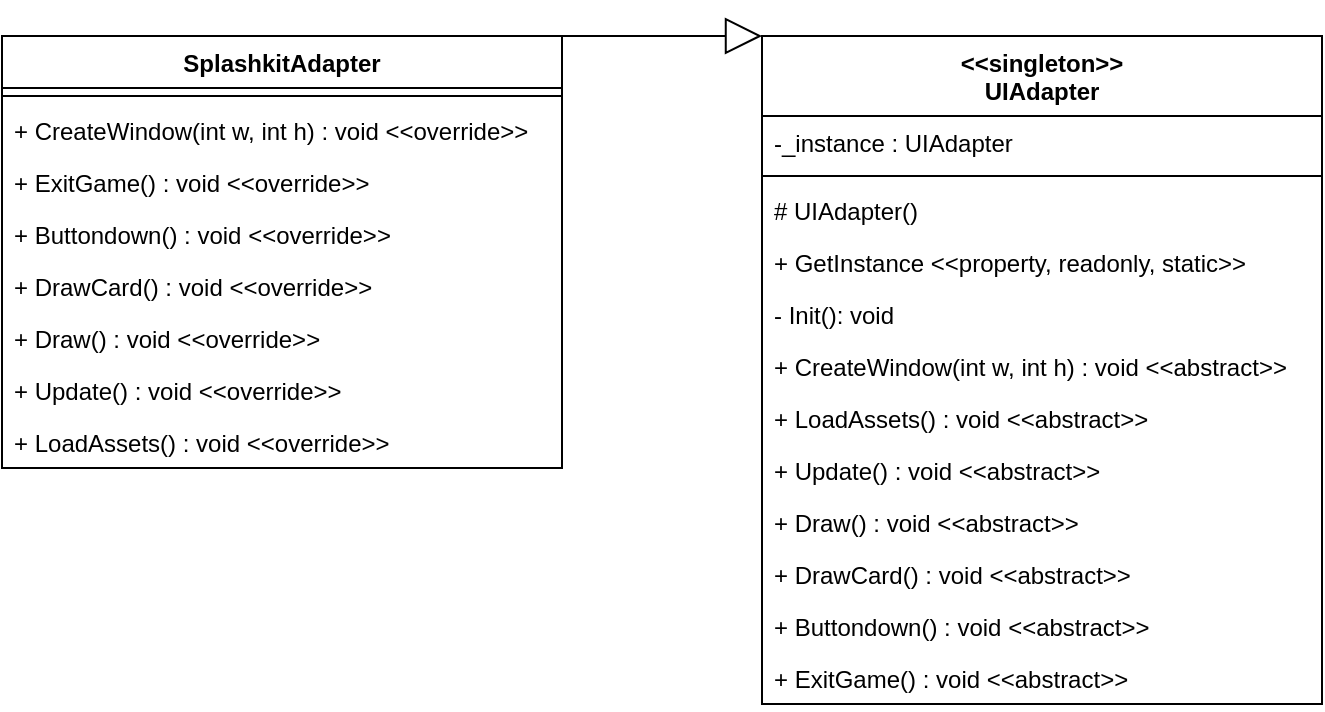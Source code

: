 <mxfile version="15.5.7"><diagram id="tgsOs3fxPP7kzZZRs3cK" name="Page-1"><mxGraphModel dx="1996" dy="508" grid="1" gridSize="10" guides="1" tooltips="1" connect="1" arrows="1" fold="1" page="1" pageScale="1" pageWidth="850" pageHeight="1100" math="0" shadow="0"><root><mxCell id="0"/><mxCell id="1" parent="0"/><mxCell id="N0TDYflDYmQQz4BAt_6r-1" value="SplashkitAdapter" style="swimlane;fontStyle=1;align=center;verticalAlign=top;childLayout=stackLayout;horizontal=1;startSize=26;horizontalStack=0;resizeParent=1;resizeParentMax=0;resizeLast=0;collapsible=1;marginBottom=0;hachureGap=4;pointerEvents=0;" vertex="1" parent="1"><mxGeometry x="-50" y="50" width="280" height="216" as="geometry"/></mxCell><mxCell id="N0TDYflDYmQQz4BAt_6r-3" value="" style="line;strokeWidth=1;fillColor=none;align=left;verticalAlign=middle;spacingTop=-1;spacingLeft=3;spacingRight=3;rotatable=0;labelPosition=right;points=[];portConstraint=eastwest;" vertex="1" parent="N0TDYflDYmQQz4BAt_6r-1"><mxGeometry y="26" width="280" height="8" as="geometry"/></mxCell><mxCell id="N0TDYflDYmQQz4BAt_6r-68" value="+ CreateWindow(int w, int h) : void &lt;&lt;override&gt;&gt;" style="text;strokeColor=none;fillColor=none;align=left;verticalAlign=top;spacingLeft=4;spacingRight=4;overflow=hidden;rotatable=0;points=[[0,0.5],[1,0.5]];portConstraint=eastwest;" vertex="1" parent="N0TDYflDYmQQz4BAt_6r-1"><mxGeometry y="34" width="280" height="26" as="geometry"/></mxCell><mxCell id="N0TDYflDYmQQz4BAt_6r-74" value="+ ExitGame() : void &lt;&lt;override&gt;&gt;" style="text;strokeColor=none;fillColor=none;align=left;verticalAlign=top;spacingLeft=4;spacingRight=4;overflow=hidden;rotatable=0;points=[[0,0.5],[1,0.5]];portConstraint=eastwest;" vertex="1" parent="N0TDYflDYmQQz4BAt_6r-1"><mxGeometry y="60" width="280" height="26" as="geometry"/></mxCell><mxCell id="N0TDYflDYmQQz4BAt_6r-73" value="+ Buttondown() : void &lt;&lt;override&gt;&gt;" style="text;strokeColor=none;fillColor=none;align=left;verticalAlign=top;spacingLeft=4;spacingRight=4;overflow=hidden;rotatable=0;points=[[0,0.5],[1,0.5]];portConstraint=eastwest;" vertex="1" parent="N0TDYflDYmQQz4BAt_6r-1"><mxGeometry y="86" width="280" height="26" as="geometry"/></mxCell><mxCell id="N0TDYflDYmQQz4BAt_6r-72" value="+ DrawCard() : void &lt;&lt;override&gt;&gt;" style="text;strokeColor=none;fillColor=none;align=left;verticalAlign=top;spacingLeft=4;spacingRight=4;overflow=hidden;rotatable=0;points=[[0,0.5],[1,0.5]];portConstraint=eastwest;" vertex="1" parent="N0TDYflDYmQQz4BAt_6r-1"><mxGeometry y="112" width="280" height="26" as="geometry"/></mxCell><mxCell id="N0TDYflDYmQQz4BAt_6r-71" value="+ Draw() : void &lt;&lt;override&gt;&gt;" style="text;strokeColor=none;fillColor=none;align=left;verticalAlign=top;spacingLeft=4;spacingRight=4;overflow=hidden;rotatable=0;points=[[0,0.5],[1,0.5]];portConstraint=eastwest;" vertex="1" parent="N0TDYflDYmQQz4BAt_6r-1"><mxGeometry y="138" width="280" height="26" as="geometry"/></mxCell><mxCell id="N0TDYflDYmQQz4BAt_6r-70" value="+ Update() : void &lt;&lt;override&gt;&gt;" style="text;strokeColor=none;fillColor=none;align=left;verticalAlign=top;spacingLeft=4;spacingRight=4;overflow=hidden;rotatable=0;points=[[0,0.5],[1,0.5]];portConstraint=eastwest;" vertex="1" parent="N0TDYflDYmQQz4BAt_6r-1"><mxGeometry y="164" width="280" height="26" as="geometry"/></mxCell><mxCell id="N0TDYflDYmQQz4BAt_6r-69" value="+ LoadAssets() : void &lt;&lt;override&gt;&gt;" style="text;strokeColor=none;fillColor=none;align=left;verticalAlign=top;spacingLeft=4;spacingRight=4;overflow=hidden;rotatable=0;points=[[0,0.5],[1,0.5]];portConstraint=eastwest;" vertex="1" parent="N0TDYflDYmQQz4BAt_6r-1"><mxGeometry y="190" width="280" height="26" as="geometry"/></mxCell><mxCell id="N0TDYflDYmQQz4BAt_6r-5" value="&lt;&lt;singleton&gt;&gt;&#xA;UIAdapter" style="swimlane;fontStyle=1;align=center;verticalAlign=top;childLayout=stackLayout;horizontal=1;startSize=40;horizontalStack=0;resizeParent=1;resizeParentMax=0;resizeLast=0;collapsible=1;marginBottom=0;hachureGap=4;pointerEvents=0;" vertex="1" parent="1"><mxGeometry x="330" y="50" width="280" height="334" as="geometry"/></mxCell><mxCell id="N0TDYflDYmQQz4BAt_6r-6" value="-_instance : UIAdapter" style="text;strokeColor=none;fillColor=none;align=left;verticalAlign=top;spacingLeft=4;spacingRight=4;overflow=hidden;rotatable=0;points=[[0,0.5],[1,0.5]];portConstraint=eastwest;" vertex="1" parent="N0TDYflDYmQQz4BAt_6r-5"><mxGeometry y="40" width="280" height="26" as="geometry"/></mxCell><mxCell id="N0TDYflDYmQQz4BAt_6r-7" value="" style="line;strokeWidth=1;fillColor=none;align=left;verticalAlign=middle;spacingTop=-1;spacingLeft=3;spacingRight=3;rotatable=0;labelPosition=right;points=[];portConstraint=eastwest;" vertex="1" parent="N0TDYflDYmQQz4BAt_6r-5"><mxGeometry y="66" width="280" height="8" as="geometry"/></mxCell><mxCell id="N0TDYflDYmQQz4BAt_6r-8" value="# UIAdapter()" style="text;strokeColor=none;fillColor=none;align=left;verticalAlign=top;spacingLeft=4;spacingRight=4;overflow=hidden;rotatable=0;points=[[0,0.5],[1,0.5]];portConstraint=eastwest;" vertex="1" parent="N0TDYflDYmQQz4BAt_6r-5"><mxGeometry y="74" width="280" height="26" as="geometry"/></mxCell><mxCell id="N0TDYflDYmQQz4BAt_6r-47" value="+ GetInstance &lt;&lt;property, readonly, static&gt;&gt;" style="text;strokeColor=none;fillColor=none;align=left;verticalAlign=top;spacingLeft=4;spacingRight=4;overflow=hidden;rotatable=0;points=[[0,0.5],[1,0.5]];portConstraint=eastwest;" vertex="1" parent="N0TDYflDYmQQz4BAt_6r-5"><mxGeometry y="100" width="280" height="26" as="geometry"/></mxCell><mxCell id="N0TDYflDYmQQz4BAt_6r-48" value="- Init(): void" style="text;strokeColor=none;fillColor=none;align=left;verticalAlign=top;spacingLeft=4;spacingRight=4;overflow=hidden;rotatable=0;points=[[0,0.5],[1,0.5]];portConstraint=eastwest;" vertex="1" parent="N0TDYflDYmQQz4BAt_6r-5"><mxGeometry y="126" width="280" height="26" as="geometry"/></mxCell><mxCell id="N0TDYflDYmQQz4BAt_6r-49" value="+ CreateWindow(int w, int h) : void &lt;&lt;abstract&gt;&gt;" style="text;strokeColor=none;fillColor=none;align=left;verticalAlign=top;spacingLeft=4;spacingRight=4;overflow=hidden;rotatable=0;points=[[0,0.5],[1,0.5]];portConstraint=eastwest;" vertex="1" parent="N0TDYflDYmQQz4BAt_6r-5"><mxGeometry y="152" width="280" height="26" as="geometry"/></mxCell><mxCell id="N0TDYflDYmQQz4BAt_6r-50" value="+ LoadAssets() : void &lt;&lt;abstract&gt;&gt;" style="text;strokeColor=none;fillColor=none;align=left;verticalAlign=top;spacingLeft=4;spacingRight=4;overflow=hidden;rotatable=0;points=[[0,0.5],[1,0.5]];portConstraint=eastwest;" vertex="1" parent="N0TDYflDYmQQz4BAt_6r-5"><mxGeometry y="178" width="280" height="26" as="geometry"/></mxCell><mxCell id="N0TDYflDYmQQz4BAt_6r-51" value="+ Update() : void &lt;&lt;abstract&gt;&gt;" style="text;strokeColor=none;fillColor=none;align=left;verticalAlign=top;spacingLeft=4;spacingRight=4;overflow=hidden;rotatable=0;points=[[0,0.5],[1,0.5]];portConstraint=eastwest;" vertex="1" parent="N0TDYflDYmQQz4BAt_6r-5"><mxGeometry y="204" width="280" height="26" as="geometry"/></mxCell><mxCell id="N0TDYflDYmQQz4BAt_6r-52" value="+ Draw() : void &lt;&lt;abstract&gt;&gt;" style="text;strokeColor=none;fillColor=none;align=left;verticalAlign=top;spacingLeft=4;spacingRight=4;overflow=hidden;rotatable=0;points=[[0,0.5],[1,0.5]];portConstraint=eastwest;" vertex="1" parent="N0TDYflDYmQQz4BAt_6r-5"><mxGeometry y="230" width="280" height="26" as="geometry"/></mxCell><mxCell id="N0TDYflDYmQQz4BAt_6r-53" value="+ DrawCard() : void &lt;&lt;abstract&gt;&gt;" style="text;strokeColor=none;fillColor=none;align=left;verticalAlign=top;spacingLeft=4;spacingRight=4;overflow=hidden;rotatable=0;points=[[0,0.5],[1,0.5]];portConstraint=eastwest;" vertex="1" parent="N0TDYflDYmQQz4BAt_6r-5"><mxGeometry y="256" width="280" height="26" as="geometry"/></mxCell><mxCell id="N0TDYflDYmQQz4BAt_6r-54" value="+ Buttondown() : void &lt;&lt;abstract&gt;&gt;" style="text;strokeColor=none;fillColor=none;align=left;verticalAlign=top;spacingLeft=4;spacingRight=4;overflow=hidden;rotatable=0;points=[[0,0.5],[1,0.5]];portConstraint=eastwest;" vertex="1" parent="N0TDYflDYmQQz4BAt_6r-5"><mxGeometry y="282" width="280" height="26" as="geometry"/></mxCell><mxCell id="N0TDYflDYmQQz4BAt_6r-55" value="+ ExitGame() : void &lt;&lt;abstract&gt;&gt;" style="text;strokeColor=none;fillColor=none;align=left;verticalAlign=top;spacingLeft=4;spacingRight=4;overflow=hidden;rotatable=0;points=[[0,0.5],[1,0.5]];portConstraint=eastwest;" vertex="1" parent="N0TDYflDYmQQz4BAt_6r-5"><mxGeometry y="308" width="280" height="26" as="geometry"/></mxCell><mxCell id="N0TDYflDYmQQz4BAt_6r-9" value="" style="endArrow=block;endSize=16;endFill=0;html=1;rounded=0;exitX=1;exitY=0;exitDx=0;exitDy=0;entryX=0;entryY=0;entryDx=0;entryDy=0;" edge="1" parent="1" source="N0TDYflDYmQQz4BAt_6r-1" target="N0TDYflDYmQQz4BAt_6r-5"><mxGeometry width="160" relative="1" as="geometry"><mxPoint x="340" y="380" as="sourcePoint"/><mxPoint x="500" y="380" as="targetPoint"/></mxGeometry></mxCell></root></mxGraphModel></diagram></mxfile>